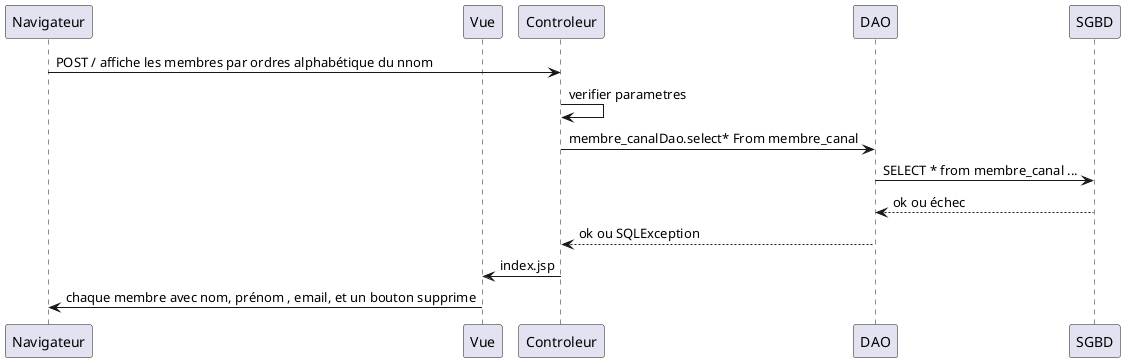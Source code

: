 @startuml
participant Navigateur
participant Vue

Navigateur -> Controleur: POST / affiche les membres par ordres alphabétique du nnom
Controleur -> Controleur: verifier parametres
Controleur -> DAO: membre_canalDao.select* From membre_canal
DAO -> SGBD: SELECT * from membre_canal ...
SGBD --> DAO: ok ou échec
DAO --> Controleur: ok ou SQLException

Controleur -> Vue: index.jsp
Vue -> Navigateur: chaque membre avec nom, prénom , email, et un bouton supprime

@enduml

